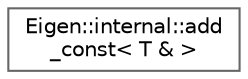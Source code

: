 digraph "类继承关系图"
{
 // LATEX_PDF_SIZE
  bgcolor="transparent";
  edge [fontname=Helvetica,fontsize=10,labelfontname=Helvetica,labelfontsize=10];
  node [fontname=Helvetica,fontsize=10,shape=box,height=0.2,width=0.4];
  rankdir="LR";
  Node0 [id="Node000000",label="Eigen::internal::add\l_const\< T & \>",height=0.2,width=0.4,color="grey40", fillcolor="white", style="filled",URL="$struct_eigen_1_1internal_1_1add__const_3_01_t_01_6_01_4.html",tooltip=" "];
}
